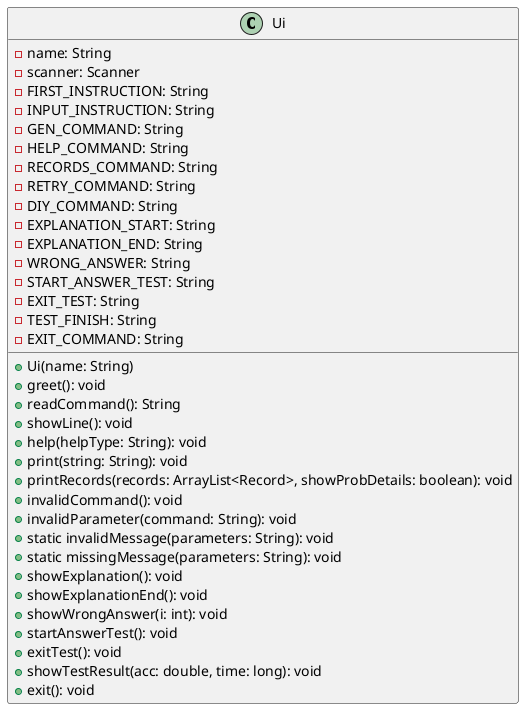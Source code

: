 @startuml

class Ui {
    -name: String
    -scanner: Scanner
    -FIRST_INSTRUCTION: String
    -INPUT_INSTRUCTION: String
    -GEN_COMMAND: String
    -HELP_COMMAND: String
    -RECORDS_COMMAND: String
    -RETRY_COMMAND: String
    -DIY_COMMAND: String
    -EXPLANATION_START: String
    -EXPLANATION_END: String
    -WRONG_ANSWER: String
    -START_ANSWER_TEST: String
    -EXIT_TEST: String
    -TEST_FINISH: String
    -EXIT_COMMAND: String
    +Ui(name: String)
    +greet(): void
    +readCommand(): String
    +showLine(): void
    +help(helpType: String): void
    +print(string: String): void
    +printRecords(records: ArrayList<Record>, showProbDetails: boolean): void
    +invalidCommand(): void
    +invalidParameter(command: String): void
    +static invalidMessage(parameters: String): void
    +static missingMessage(parameters: String): void
    +showExplanation(): void
    +showExplanationEnd(): void
    +showWrongAnswer(i: int): void
    +startAnswerTest(): void
    +exitTest(): void
    +showTestResult(acc: double, time: long): void
    +exit(): void
}

@enduml